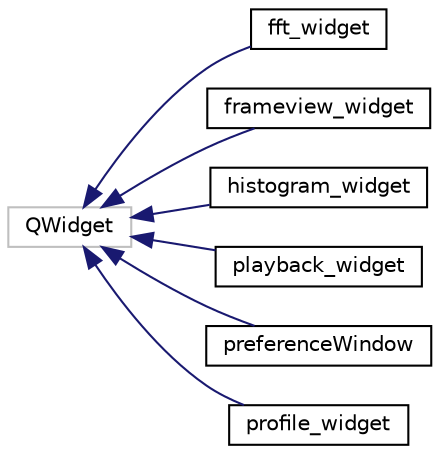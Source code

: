 digraph "Graphical Class Hierarchy"
{
  edge [fontname="Helvetica",fontsize="10",labelfontname="Helvetica",labelfontsize="10"];
  node [fontname="Helvetica",fontsize="10",shape=record];
  rankdir="LR";
  Node1 [label="QWidget",height=0.2,width=0.4,color="grey75", fillcolor="white", style="filled"];
  Node1 -> Node2 [dir="back",color="midnightblue",fontsize="10",style="solid",fontname="Helvetica"];
  Node2 [label="fft_widget",height=0.2,width=0.4,color="black", fillcolor="white", style="filled",URL="$classfft__widget.html"];
  Node1 -> Node3 [dir="back",color="midnightblue",fontsize="10",style="solid",fontname="Helvetica"];
  Node3 [label="frameview_widget",height=0.2,width=0.4,color="black", fillcolor="white", style="filled",URL="$classframeview__widget.html"];
  Node1 -> Node4 [dir="back",color="midnightblue",fontsize="10",style="solid",fontname="Helvetica"];
  Node4 [label="histogram_widget",height=0.2,width=0.4,color="black", fillcolor="white", style="filled",URL="$classhistogram__widget.html"];
  Node1 -> Node5 [dir="back",color="midnightblue",fontsize="10",style="solid",fontname="Helvetica"];
  Node5 [label="playback_widget",height=0.2,width=0.4,color="black", fillcolor="white", style="filled",URL="$classplayback__widget.html"];
  Node1 -> Node6 [dir="back",color="midnightblue",fontsize="10",style="solid",fontname="Helvetica"];
  Node6 [label="preferenceWindow",height=0.2,width=0.4,color="black", fillcolor="white", style="filled",URL="$classpreferenceWindow.html"];
  Node1 -> Node7 [dir="back",color="midnightblue",fontsize="10",style="solid",fontname="Helvetica"];
  Node7 [label="profile_widget",height=0.2,width=0.4,color="black", fillcolor="white", style="filled",URL="$classprofile__widget.html"];
}
